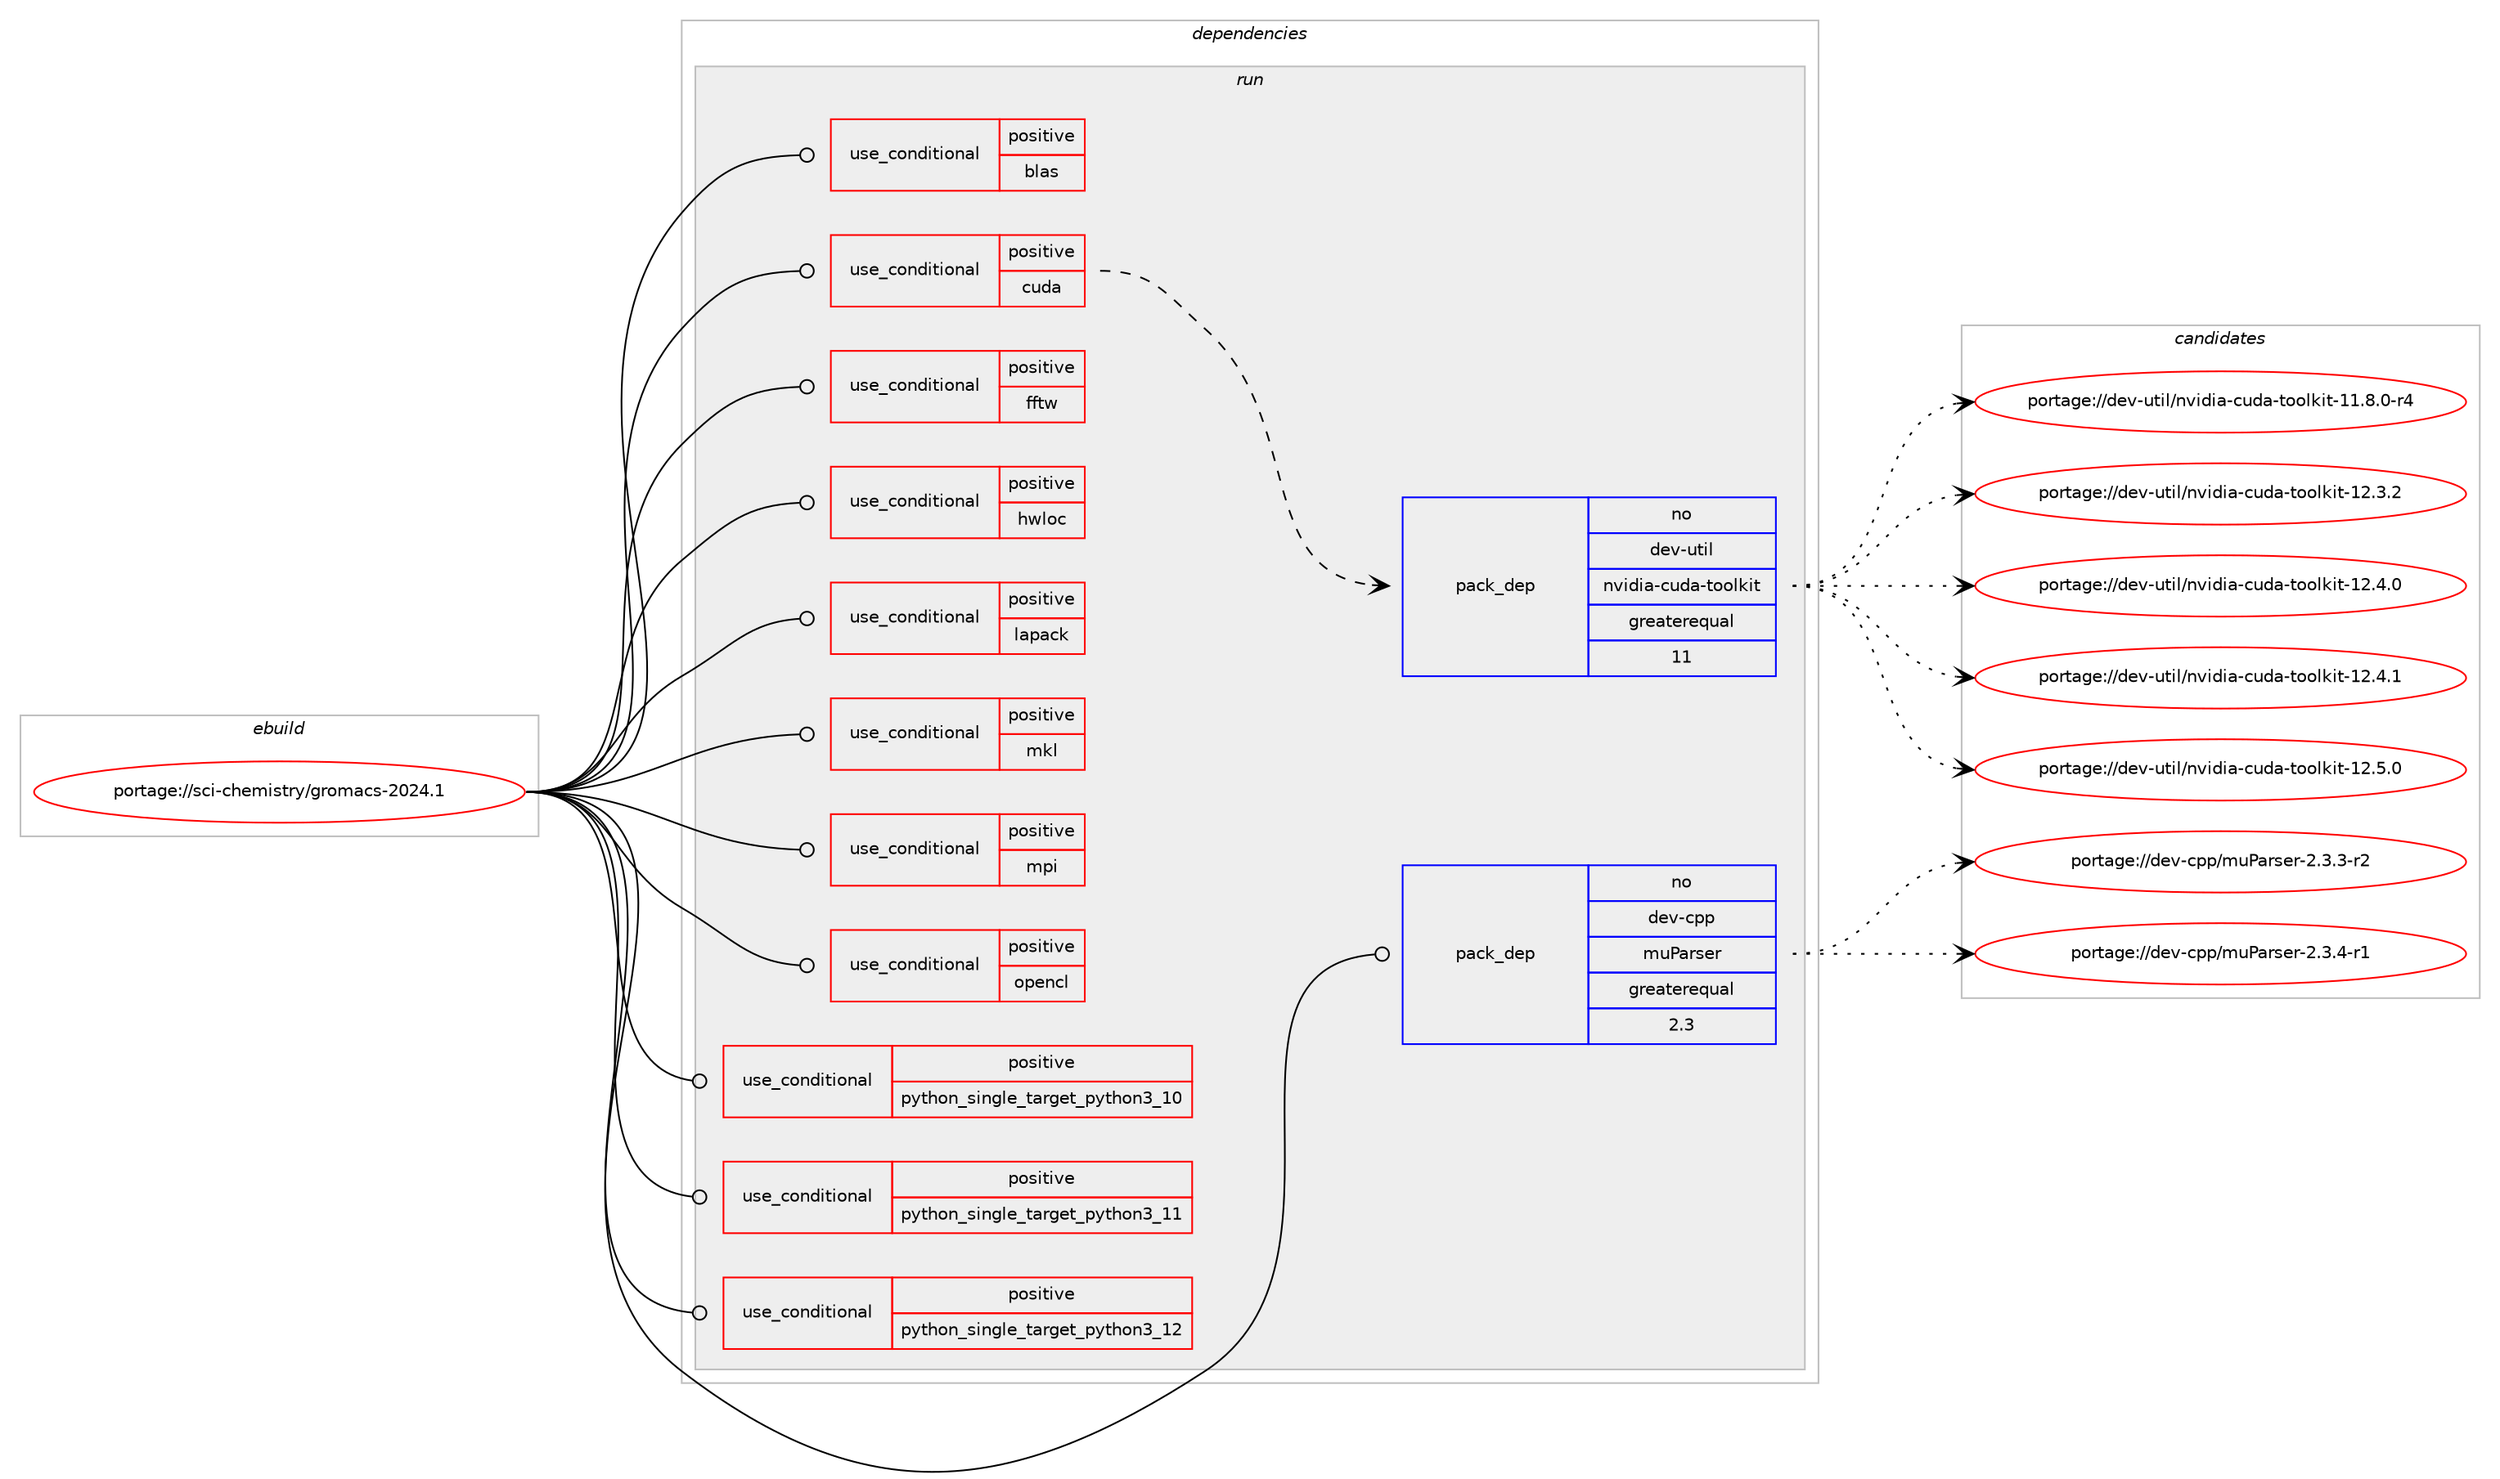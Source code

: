 digraph prolog {

# *************
# Graph options
# *************

newrank=true;
concentrate=true;
compound=true;
graph [rankdir=LR,fontname=Helvetica,fontsize=10,ranksep=1.5];#, ranksep=2.5, nodesep=0.2];
edge  [arrowhead=vee];
node  [fontname=Helvetica,fontsize=10];

# **********
# The ebuild
# **********

subgraph cluster_leftcol {
color=gray;
rank=same;
label=<<i>ebuild</i>>;
id [label="portage://sci-chemistry/gromacs-2024.1", color=red, width=4, href="../sci-chemistry/gromacs-2024.1.svg"];
}

# ****************
# The dependencies
# ****************

subgraph cluster_midcol {
color=gray;
label=<<i>dependencies</i>>;
subgraph cluster_compile {
fillcolor="#eeeeee";
style=filled;
label=<<i>compile</i>>;
}
subgraph cluster_compileandrun {
fillcolor="#eeeeee";
style=filled;
label=<<i>compile and run</i>>;
}
subgraph cluster_run {
fillcolor="#eeeeee";
style=filled;
label=<<i>run</i>>;
subgraph cond101729 {
dependency198446 [label=<<TABLE BORDER="0" CELLBORDER="1" CELLSPACING="0" CELLPADDING="4"><TR><TD ROWSPAN="3" CELLPADDING="10">use_conditional</TD></TR><TR><TD>positive</TD></TR><TR><TD>blas</TD></TR></TABLE>>, shape=none, color=red];
# *** BEGIN UNKNOWN DEPENDENCY TYPE (TODO) ***
# dependency198446 -> package_dependency(portage://sci-chemistry/gromacs-2024.1,run,no,virtual,blas,none,[,,],[],[])
# *** END UNKNOWN DEPENDENCY TYPE (TODO) ***

}
id:e -> dependency198446:w [weight=20,style="solid",arrowhead="odot"];
subgraph cond101730 {
dependency198447 [label=<<TABLE BORDER="0" CELLBORDER="1" CELLSPACING="0" CELLPADDING="4"><TR><TD ROWSPAN="3" CELLPADDING="10">use_conditional</TD></TR><TR><TD>positive</TD></TR><TR><TD>cuda</TD></TR></TABLE>>, shape=none, color=red];
subgraph pack93960 {
dependency198448 [label=<<TABLE BORDER="0" CELLBORDER="1" CELLSPACING="0" CELLPADDING="4" WIDTH="220"><TR><TD ROWSPAN="6" CELLPADDING="30">pack_dep</TD></TR><TR><TD WIDTH="110">no</TD></TR><TR><TD>dev-util</TD></TR><TR><TD>nvidia-cuda-toolkit</TD></TR><TR><TD>greaterequal</TD></TR><TR><TD>11</TD></TR></TABLE>>, shape=none, color=blue];
}
dependency198447:e -> dependency198448:w [weight=20,style="dashed",arrowhead="vee"];
}
id:e -> dependency198447:w [weight=20,style="solid",arrowhead="odot"];
subgraph cond101731 {
dependency198449 [label=<<TABLE BORDER="0" CELLBORDER="1" CELLSPACING="0" CELLPADDING="4"><TR><TD ROWSPAN="3" CELLPADDING="10">use_conditional</TD></TR><TR><TD>positive</TD></TR><TR><TD>fftw</TD></TR></TABLE>>, shape=none, color=red];
# *** BEGIN UNKNOWN DEPENDENCY TYPE (TODO) ***
# dependency198449 -> package_dependency(portage://sci-chemistry/gromacs-2024.1,run,no,sci-libs,fftw,none,[,,],[slot(3.0),equal],[])
# *** END UNKNOWN DEPENDENCY TYPE (TODO) ***

}
id:e -> dependency198449:w [weight=20,style="solid",arrowhead="odot"];
subgraph cond101732 {
dependency198450 [label=<<TABLE BORDER="0" CELLBORDER="1" CELLSPACING="0" CELLPADDING="4"><TR><TD ROWSPAN="3" CELLPADDING="10">use_conditional</TD></TR><TR><TD>positive</TD></TR><TR><TD>hwloc</TD></TR></TABLE>>, shape=none, color=red];
# *** BEGIN UNKNOWN DEPENDENCY TYPE (TODO) ***
# dependency198450 -> package_dependency(portage://sci-chemistry/gromacs-2024.1,run,no,sys-apps,hwloc,none,[,,],any_same_slot,[])
# *** END UNKNOWN DEPENDENCY TYPE (TODO) ***

}
id:e -> dependency198450:w [weight=20,style="solid",arrowhead="odot"];
subgraph cond101733 {
dependency198451 [label=<<TABLE BORDER="0" CELLBORDER="1" CELLSPACING="0" CELLPADDING="4"><TR><TD ROWSPAN="3" CELLPADDING="10">use_conditional</TD></TR><TR><TD>positive</TD></TR><TR><TD>lapack</TD></TR></TABLE>>, shape=none, color=red];
# *** BEGIN UNKNOWN DEPENDENCY TYPE (TODO) ***
# dependency198451 -> package_dependency(portage://sci-chemistry/gromacs-2024.1,run,no,virtual,lapack,none,[,,],[],[])
# *** END UNKNOWN DEPENDENCY TYPE (TODO) ***

}
id:e -> dependency198451:w [weight=20,style="solid",arrowhead="odot"];
subgraph cond101734 {
dependency198452 [label=<<TABLE BORDER="0" CELLBORDER="1" CELLSPACING="0" CELLPADDING="4"><TR><TD ROWSPAN="3" CELLPADDING="10">use_conditional</TD></TR><TR><TD>positive</TD></TR><TR><TD>mkl</TD></TR></TABLE>>, shape=none, color=red];
# *** BEGIN UNKNOWN DEPENDENCY TYPE (TODO) ***
# dependency198452 -> package_dependency(portage://sci-chemistry/gromacs-2024.1,run,no,sci-libs,mkl,none,[,,],[],[])
# *** END UNKNOWN DEPENDENCY TYPE (TODO) ***

}
id:e -> dependency198452:w [weight=20,style="solid",arrowhead="odot"];
subgraph cond101735 {
dependency198453 [label=<<TABLE BORDER="0" CELLBORDER="1" CELLSPACING="0" CELLPADDING="4"><TR><TD ROWSPAN="3" CELLPADDING="10">use_conditional</TD></TR><TR><TD>positive</TD></TR><TR><TD>mpi</TD></TR></TABLE>>, shape=none, color=red];
# *** BEGIN UNKNOWN DEPENDENCY TYPE (TODO) ***
# dependency198453 -> package_dependency(portage://sci-chemistry/gromacs-2024.1,run,no,virtual,mpi,none,[,,],[],[use(enable(cxx),none)])
# *** END UNKNOWN DEPENDENCY TYPE (TODO) ***

}
id:e -> dependency198453:w [weight=20,style="solid",arrowhead="odot"];
subgraph cond101736 {
dependency198454 [label=<<TABLE BORDER="0" CELLBORDER="1" CELLSPACING="0" CELLPADDING="4"><TR><TD ROWSPAN="3" CELLPADDING="10">use_conditional</TD></TR><TR><TD>positive</TD></TR><TR><TD>opencl</TD></TR></TABLE>>, shape=none, color=red];
# *** BEGIN UNKNOWN DEPENDENCY TYPE (TODO) ***
# dependency198454 -> package_dependency(portage://sci-chemistry/gromacs-2024.1,run,no,virtual,opencl,none,[,,],[],[])
# *** END UNKNOWN DEPENDENCY TYPE (TODO) ***

}
id:e -> dependency198454:w [weight=20,style="solid",arrowhead="odot"];
subgraph cond101737 {
dependency198455 [label=<<TABLE BORDER="0" CELLBORDER="1" CELLSPACING="0" CELLPADDING="4"><TR><TD ROWSPAN="3" CELLPADDING="10">use_conditional</TD></TR><TR><TD>positive</TD></TR><TR><TD>python_single_target_python3_10</TD></TR></TABLE>>, shape=none, color=red];
# *** BEGIN UNKNOWN DEPENDENCY TYPE (TODO) ***
# dependency198455 -> package_dependency(portage://sci-chemistry/gromacs-2024.1,run,no,dev-lang,python,none,[,,],[slot(3.10)],[])
# *** END UNKNOWN DEPENDENCY TYPE (TODO) ***

}
id:e -> dependency198455:w [weight=20,style="solid",arrowhead="odot"];
subgraph cond101738 {
dependency198456 [label=<<TABLE BORDER="0" CELLBORDER="1" CELLSPACING="0" CELLPADDING="4"><TR><TD ROWSPAN="3" CELLPADDING="10">use_conditional</TD></TR><TR><TD>positive</TD></TR><TR><TD>python_single_target_python3_11</TD></TR></TABLE>>, shape=none, color=red];
# *** BEGIN UNKNOWN DEPENDENCY TYPE (TODO) ***
# dependency198456 -> package_dependency(portage://sci-chemistry/gromacs-2024.1,run,no,dev-lang,python,none,[,,],[slot(3.11)],[])
# *** END UNKNOWN DEPENDENCY TYPE (TODO) ***

}
id:e -> dependency198456:w [weight=20,style="solid",arrowhead="odot"];
subgraph cond101739 {
dependency198457 [label=<<TABLE BORDER="0" CELLBORDER="1" CELLSPACING="0" CELLPADDING="4"><TR><TD ROWSPAN="3" CELLPADDING="10">use_conditional</TD></TR><TR><TD>positive</TD></TR><TR><TD>python_single_target_python3_12</TD></TR></TABLE>>, shape=none, color=red];
# *** BEGIN UNKNOWN DEPENDENCY TYPE (TODO) ***
# dependency198457 -> package_dependency(portage://sci-chemistry/gromacs-2024.1,run,no,dev-lang,python,none,[,,],[slot(3.12)],[])
# *** END UNKNOWN DEPENDENCY TYPE (TODO) ***

}
id:e -> dependency198457:w [weight=20,style="solid",arrowhead="odot"];
subgraph pack93961 {
dependency198458 [label=<<TABLE BORDER="0" CELLBORDER="1" CELLSPACING="0" CELLPADDING="4" WIDTH="220"><TR><TD ROWSPAN="6" CELLPADDING="30">pack_dep</TD></TR><TR><TD WIDTH="110">no</TD></TR><TR><TD>dev-cpp</TD></TR><TR><TD>muParser</TD></TR><TR><TD>greaterequal</TD></TR><TR><TD>2.3</TD></TR></TABLE>>, shape=none, color=blue];
}
id:e -> dependency198458:w [weight=20,style="solid",arrowhead="odot"];
# *** BEGIN UNKNOWN DEPENDENCY TYPE (TODO) ***
# id -> package_dependency(portage://sci-chemistry/gromacs-2024.1,run,no,sci-libs,lmfit,none,[,,],any_same_slot,[])
# *** END UNKNOWN DEPENDENCY TYPE (TODO) ***

}
}

# **************
# The candidates
# **************

subgraph cluster_choices {
rank=same;
color=gray;
label=<<i>candidates</i>>;

subgraph choice93960 {
color=black;
nodesep=1;
choice10010111845117116105108471101181051001059745991171009745116111111108107105116454949465646484511452 [label="portage://dev-util/nvidia-cuda-toolkit-11.8.0-r4", color=red, width=4,href="../dev-util/nvidia-cuda-toolkit-11.8.0-r4.svg"];
choice1001011184511711610510847110118105100105974599117100974511611111110810710511645495046514650 [label="portage://dev-util/nvidia-cuda-toolkit-12.3.2", color=red, width=4,href="../dev-util/nvidia-cuda-toolkit-12.3.2.svg"];
choice1001011184511711610510847110118105100105974599117100974511611111110810710511645495046524648 [label="portage://dev-util/nvidia-cuda-toolkit-12.4.0", color=red, width=4,href="../dev-util/nvidia-cuda-toolkit-12.4.0.svg"];
choice1001011184511711610510847110118105100105974599117100974511611111110810710511645495046524649 [label="portage://dev-util/nvidia-cuda-toolkit-12.4.1", color=red, width=4,href="../dev-util/nvidia-cuda-toolkit-12.4.1.svg"];
choice1001011184511711610510847110118105100105974599117100974511611111110810710511645495046534648 [label="portage://dev-util/nvidia-cuda-toolkit-12.5.0", color=red, width=4,href="../dev-util/nvidia-cuda-toolkit-12.5.0.svg"];
dependency198448:e -> choice10010111845117116105108471101181051001059745991171009745116111111108107105116454949465646484511452:w [style=dotted,weight="100"];
dependency198448:e -> choice1001011184511711610510847110118105100105974599117100974511611111110810710511645495046514650:w [style=dotted,weight="100"];
dependency198448:e -> choice1001011184511711610510847110118105100105974599117100974511611111110810710511645495046524648:w [style=dotted,weight="100"];
dependency198448:e -> choice1001011184511711610510847110118105100105974599117100974511611111110810710511645495046524649:w [style=dotted,weight="100"];
dependency198448:e -> choice1001011184511711610510847110118105100105974599117100974511611111110810710511645495046534648:w [style=dotted,weight="100"];
}
subgraph choice93961 {
color=black;
nodesep=1;
choice10010111845991121124710911780971141151011144550465146514511450 [label="portage://dev-cpp/muParser-2.3.3-r2", color=red, width=4,href="../dev-cpp/muParser-2.3.3-r2.svg"];
choice10010111845991121124710911780971141151011144550465146524511449 [label="portage://dev-cpp/muParser-2.3.4-r1", color=red, width=4,href="../dev-cpp/muParser-2.3.4-r1.svg"];
dependency198458:e -> choice10010111845991121124710911780971141151011144550465146514511450:w [style=dotted,weight="100"];
dependency198458:e -> choice10010111845991121124710911780971141151011144550465146524511449:w [style=dotted,weight="100"];
}
}

}
